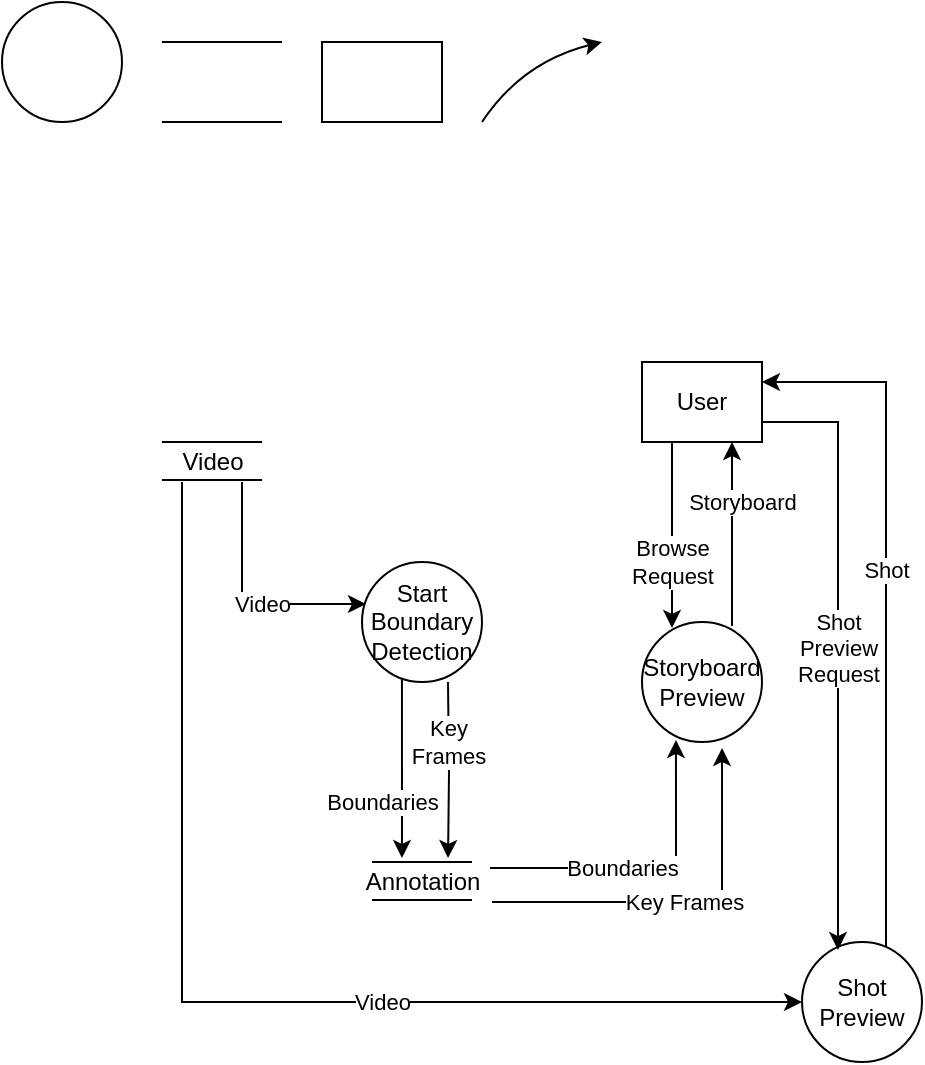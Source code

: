 <mxfile version="16.5.6" type="github">
  <diagram id="JCZBZ-tFnHPxDME2OROh" name="Page-1">
    <mxGraphModel dx="828" dy="456" grid="1" gridSize="10" guides="1" tooltips="1" connect="1" arrows="1" fold="1" page="1" pageScale="1" pageWidth="850" pageHeight="1100" math="0" shadow="0">
      <root>
        <mxCell id="0" />
        <mxCell id="1" parent="0" />
        <mxCell id="Z9GKDxYWFSQLW0Q6UE6H-1" value="" style="endArrow=none;html=1;rounded=0;" edge="1" parent="1">
          <mxGeometry width="50" height="50" relative="1" as="geometry">
            <mxPoint x="120" y="40" as="sourcePoint" />
            <mxPoint x="180" y="40" as="targetPoint" />
          </mxGeometry>
        </mxCell>
        <mxCell id="Z9GKDxYWFSQLW0Q6UE6H-3" value="" style="endArrow=none;html=1;rounded=0;" edge="1" parent="1">
          <mxGeometry width="50" height="50" relative="1" as="geometry">
            <mxPoint x="120" y="80" as="sourcePoint" />
            <mxPoint x="180" y="80" as="targetPoint" />
          </mxGeometry>
        </mxCell>
        <mxCell id="Z9GKDxYWFSQLW0Q6UE6H-6" value="" style="rounded=0;whiteSpace=wrap;html=1;" vertex="1" parent="1">
          <mxGeometry x="200" y="40" width="60" height="40" as="geometry" />
        </mxCell>
        <mxCell id="Z9GKDxYWFSQLW0Q6UE6H-22" value="Boundaries" style="edgeStyle=orthogonalEdgeStyle;rounded=0;orthogonalLoop=1;jettySize=auto;html=1;entryX=0.357;entryY=-0.1;entryDx=0;entryDy=0;entryPerimeter=0;exitX=0.333;exitY=0.967;exitDx=0;exitDy=0;exitPerimeter=0;" edge="1" parent="1" source="Z9GKDxYWFSQLW0Q6UE6H-8" target="Z9GKDxYWFSQLW0Q6UE6H-15">
          <mxGeometry x="0.378" y="-10" relative="1" as="geometry">
            <mxPoint as="offset" />
          </mxGeometry>
        </mxCell>
        <mxCell id="Z9GKDxYWFSQLW0Q6UE6H-23" value="Key&lt;br&gt;Frames" style="edgeStyle=orthogonalEdgeStyle;rounded=0;orthogonalLoop=1;jettySize=auto;html=1;entryX=0.686;entryY=-0.1;entryDx=0;entryDy=0;entryPerimeter=0;" edge="1" parent="1" target="Z9GKDxYWFSQLW0Q6UE6H-15">
          <mxGeometry x="-0.318" relative="1" as="geometry">
            <mxPoint x="263" y="360" as="sourcePoint" />
            <mxPoint as="offset" />
          </mxGeometry>
        </mxCell>
        <mxCell id="Z9GKDxYWFSQLW0Q6UE6H-8" value="Start Boundary Detection" style="ellipse;whiteSpace=wrap;html=1;aspect=fixed;" vertex="1" parent="1">
          <mxGeometry x="220" y="300" width="60" height="60" as="geometry" />
        </mxCell>
        <mxCell id="Z9GKDxYWFSQLW0Q6UE6H-9" value="" style="endArrow=none;html=1;rounded=0;" edge="1" parent="1">
          <mxGeometry width="50" height="50" relative="1" as="geometry">
            <mxPoint x="120" y="240" as="sourcePoint" />
            <mxPoint x="170" y="240" as="targetPoint" />
          </mxGeometry>
        </mxCell>
        <mxCell id="Z9GKDxYWFSQLW0Q6UE6H-10" value="" style="endArrow=none;html=1;rounded=0;" edge="1" parent="1">
          <mxGeometry width="50" height="50" relative="1" as="geometry">
            <mxPoint x="120" y="259" as="sourcePoint" />
            <mxPoint x="170" y="259" as="targetPoint" />
          </mxGeometry>
        </mxCell>
        <mxCell id="Z9GKDxYWFSQLW0Q6UE6H-20" value="Video" style="edgeStyle=orthogonalEdgeStyle;rounded=0;orthogonalLoop=1;jettySize=auto;html=1;entryX=0.033;entryY=0.35;entryDx=0;entryDy=0;entryPerimeter=0;" edge="1" parent="1" source="Z9GKDxYWFSQLW0Q6UE6H-11" target="Z9GKDxYWFSQLW0Q6UE6H-8">
          <mxGeometry x="0.155" relative="1" as="geometry">
            <Array as="points">
              <mxPoint x="160" y="321" />
            </Array>
            <mxPoint as="offset" />
          </mxGeometry>
        </mxCell>
        <mxCell id="Z9GKDxYWFSQLW0Q6UE6H-21" style="edgeStyle=orthogonalEdgeStyle;rounded=0;orthogonalLoop=1;jettySize=auto;html=1;entryX=0;entryY=0.5;entryDx=0;entryDy=0;" edge="1" parent="1" source="Z9GKDxYWFSQLW0Q6UE6H-11" target="Z9GKDxYWFSQLW0Q6UE6H-17">
          <mxGeometry relative="1" as="geometry">
            <Array as="points">
              <mxPoint x="130" y="520" />
            </Array>
          </mxGeometry>
        </mxCell>
        <mxCell id="Z9GKDxYWFSQLW0Q6UE6H-30" value="Video" style="edgeLabel;html=1;align=center;verticalAlign=middle;resizable=0;points=[];" vertex="1" connectable="0" parent="Z9GKDxYWFSQLW0Q6UE6H-21">
          <mxGeometry x="0.277" y="-4" relative="1" as="geometry">
            <mxPoint x="-4" y="-4" as="offset" />
          </mxGeometry>
        </mxCell>
        <mxCell id="Z9GKDxYWFSQLW0Q6UE6H-11" value="Video" style="text;html=1;align=center;verticalAlign=middle;resizable=0;points=[];autosize=1;strokeColor=none;fillColor=none;" vertex="1" parent="1">
          <mxGeometry x="120" y="240" width="50" height="20" as="geometry" />
        </mxCell>
        <mxCell id="Z9GKDxYWFSQLW0Q6UE6H-12" value="" style="ellipse;whiteSpace=wrap;html=1;aspect=fixed;" vertex="1" parent="1">
          <mxGeometry x="40" y="20" width="60" height="60" as="geometry" />
        </mxCell>
        <mxCell id="Z9GKDxYWFSQLW0Q6UE6H-13" value="" style="endArrow=none;html=1;rounded=0;" edge="1" parent="1">
          <mxGeometry width="50" height="50" relative="1" as="geometry">
            <mxPoint x="225" y="450" as="sourcePoint" />
            <mxPoint x="275" y="450" as="targetPoint" />
          </mxGeometry>
        </mxCell>
        <mxCell id="Z9GKDxYWFSQLW0Q6UE6H-14" value="" style="endArrow=none;html=1;rounded=0;" edge="1" parent="1">
          <mxGeometry width="50" height="50" relative="1" as="geometry">
            <mxPoint x="225" y="469" as="sourcePoint" />
            <mxPoint x="275" y="469" as="targetPoint" />
          </mxGeometry>
        </mxCell>
        <mxCell id="Z9GKDxYWFSQLW0Q6UE6H-24" value="Boundaries" style="edgeStyle=orthogonalEdgeStyle;rounded=0;orthogonalLoop=1;jettySize=auto;html=1;entryX=0.283;entryY=0.983;entryDx=0;entryDy=0;entryPerimeter=0;exitX=0.986;exitY=0.15;exitDx=0;exitDy=0;exitPerimeter=0;" edge="1" parent="1" source="Z9GKDxYWFSQLW0Q6UE6H-15" target="Z9GKDxYWFSQLW0Q6UE6H-16">
          <mxGeometry x="-0.16" relative="1" as="geometry">
            <mxPoint as="offset" />
          </mxGeometry>
        </mxCell>
        <mxCell id="Z9GKDxYWFSQLW0Q6UE6H-25" value="Key Frames" style="edgeStyle=orthogonalEdgeStyle;rounded=0;orthogonalLoop=1;jettySize=auto;html=1;entryX=0.667;entryY=1.05;entryDx=0;entryDy=0;entryPerimeter=0;" edge="1" parent="1" source="Z9GKDxYWFSQLW0Q6UE6H-15" target="Z9GKDxYWFSQLW0Q6UE6H-16">
          <mxGeometry relative="1" as="geometry">
            <Array as="points">
              <mxPoint x="400" y="470" />
            </Array>
          </mxGeometry>
        </mxCell>
        <mxCell id="Z9GKDxYWFSQLW0Q6UE6H-15" value="Annotation" style="text;html=1;align=center;verticalAlign=middle;resizable=0;points=[];autosize=1;strokeColor=none;fillColor=none;" vertex="1" parent="1">
          <mxGeometry x="215" y="450" width="70" height="20" as="geometry" />
        </mxCell>
        <mxCell id="Z9GKDxYWFSQLW0Q6UE6H-27" value="Storyboard" style="edgeStyle=orthogonalEdgeStyle;rounded=0;orthogonalLoop=1;jettySize=auto;html=1;entryX=0.75;entryY=1;entryDx=0;entryDy=0;exitX=0.75;exitY=0.033;exitDx=0;exitDy=0;exitPerimeter=0;" edge="1" parent="1" source="Z9GKDxYWFSQLW0Q6UE6H-16" target="Z9GKDxYWFSQLW0Q6UE6H-19">
          <mxGeometry x="0.348" y="-5" relative="1" as="geometry">
            <mxPoint as="offset" />
          </mxGeometry>
        </mxCell>
        <mxCell id="Z9GKDxYWFSQLW0Q6UE6H-16" value="Storyboard Preview" style="ellipse;whiteSpace=wrap;html=1;aspect=fixed;" vertex="1" parent="1">
          <mxGeometry x="360" y="330" width="60" height="60" as="geometry" />
        </mxCell>
        <mxCell id="Z9GKDxYWFSQLW0Q6UE6H-29" value="Shot" style="edgeStyle=orthogonalEdgeStyle;rounded=0;orthogonalLoop=1;jettySize=auto;html=1;entryX=1;entryY=0.25;entryDx=0;entryDy=0;exitX=0.7;exitY=0.033;exitDx=0;exitDy=0;exitPerimeter=0;" edge="1" parent="1" source="Z9GKDxYWFSQLW0Q6UE6H-17" target="Z9GKDxYWFSQLW0Q6UE6H-19">
          <mxGeometry x="0.09" relative="1" as="geometry">
            <Array as="points">
              <mxPoint x="482" y="210" />
            </Array>
            <mxPoint as="offset" />
          </mxGeometry>
        </mxCell>
        <mxCell id="Z9GKDxYWFSQLW0Q6UE6H-17" value="Shot Preview" style="ellipse;whiteSpace=wrap;html=1;aspect=fixed;" vertex="1" parent="1">
          <mxGeometry x="440" y="490" width="60" height="60" as="geometry" />
        </mxCell>
        <mxCell id="Z9GKDxYWFSQLW0Q6UE6H-18" value="" style="curved=1;endArrow=classic;html=1;rounded=0;" edge="1" parent="1">
          <mxGeometry width="50" height="50" relative="1" as="geometry">
            <mxPoint x="280" y="80" as="sourcePoint" />
            <mxPoint x="340" y="40" as="targetPoint" />
            <Array as="points">
              <mxPoint x="300" y="50" />
            </Array>
          </mxGeometry>
        </mxCell>
        <mxCell id="Z9GKDxYWFSQLW0Q6UE6H-26" value="Browse&lt;br&gt;Request" style="edgeStyle=orthogonalEdgeStyle;rounded=0;orthogonalLoop=1;jettySize=auto;html=1;exitX=0.25;exitY=1;exitDx=0;exitDy=0;entryX=0.25;entryY=0.05;entryDx=0;entryDy=0;entryPerimeter=0;" edge="1" parent="1" source="Z9GKDxYWFSQLW0Q6UE6H-19" target="Z9GKDxYWFSQLW0Q6UE6H-16">
          <mxGeometry x="0.29" relative="1" as="geometry">
            <mxPoint as="offset" />
          </mxGeometry>
        </mxCell>
        <mxCell id="Z9GKDxYWFSQLW0Q6UE6H-28" value="Shot&lt;br&gt;Preview&lt;br&gt;Request" style="edgeStyle=orthogonalEdgeStyle;rounded=0;orthogonalLoop=1;jettySize=auto;html=1;entryX=0.3;entryY=0.067;entryDx=0;entryDy=0;entryPerimeter=0;exitX=1;exitY=0.75;exitDx=0;exitDy=0;" edge="1" parent="1" source="Z9GKDxYWFSQLW0Q6UE6H-19" target="Z9GKDxYWFSQLW0Q6UE6H-17">
          <mxGeometry relative="1" as="geometry" />
        </mxCell>
        <mxCell id="Z9GKDxYWFSQLW0Q6UE6H-19" value="User" style="rounded=0;whiteSpace=wrap;html=1;" vertex="1" parent="1">
          <mxGeometry x="360" y="200" width="60" height="40" as="geometry" />
        </mxCell>
      </root>
    </mxGraphModel>
  </diagram>
</mxfile>

